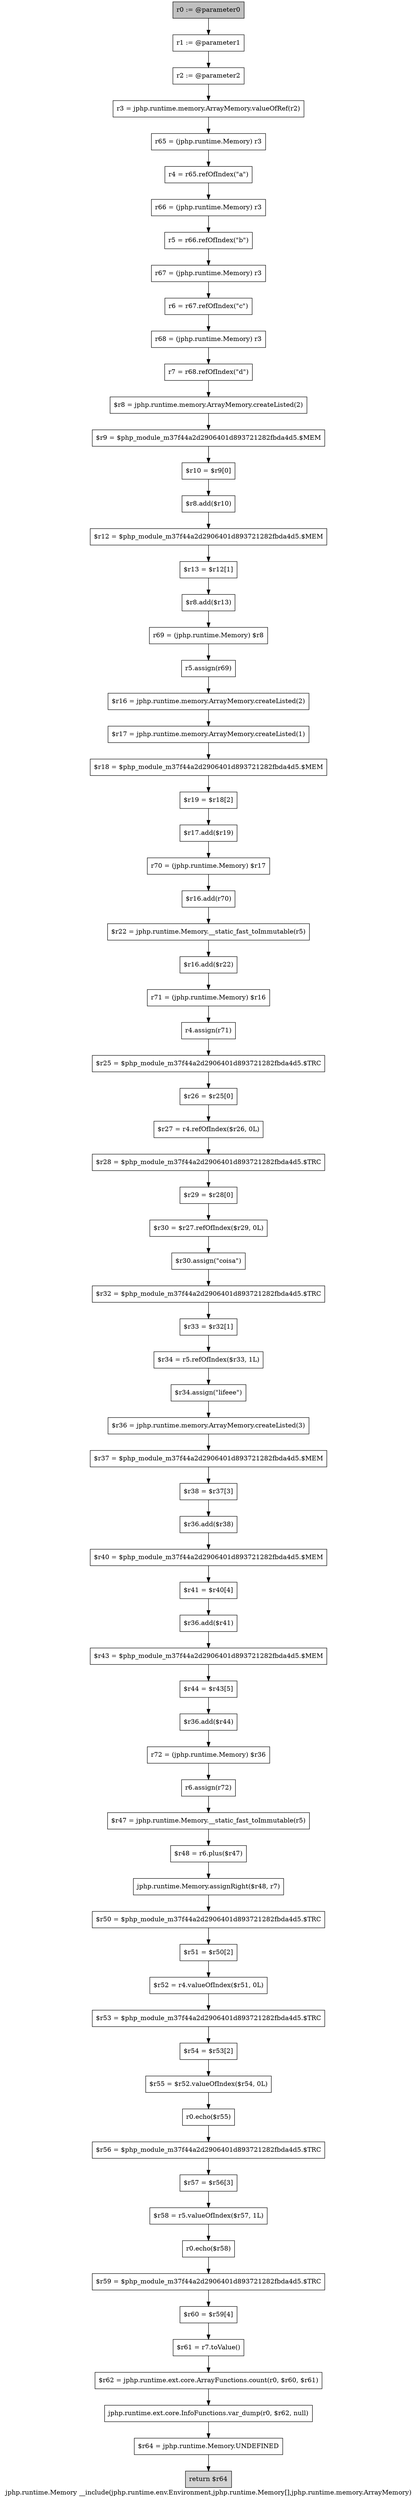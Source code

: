 digraph "jphp.runtime.Memory __include(jphp.runtime.env.Environment,jphp.runtime.Memory[],jphp.runtime.memory.ArrayMemory)" {
    label="jphp.runtime.Memory __include(jphp.runtime.env.Environment,jphp.runtime.Memory[],jphp.runtime.memory.ArrayMemory)";
    node [shape=box];
    "0" [style=filled,fillcolor=gray,label="r0 := @parameter0",];
    "1" [label="r1 := @parameter1",];
    "0"->"1";
    "2" [label="r2 := @parameter2",];
    "1"->"2";
    "3" [label="r3 = jphp.runtime.memory.ArrayMemory.valueOfRef(r2)",];
    "2"->"3";
    "4" [label="r65 = (jphp.runtime.Memory) r3",];
    "3"->"4";
    "5" [label="r4 = r65.refOfIndex(\"a\")",];
    "4"->"5";
    "6" [label="r66 = (jphp.runtime.Memory) r3",];
    "5"->"6";
    "7" [label="r5 = r66.refOfIndex(\"b\")",];
    "6"->"7";
    "8" [label="r67 = (jphp.runtime.Memory) r3",];
    "7"->"8";
    "9" [label="r6 = r67.refOfIndex(\"c\")",];
    "8"->"9";
    "10" [label="r68 = (jphp.runtime.Memory) r3",];
    "9"->"10";
    "11" [label="r7 = r68.refOfIndex(\"d\")",];
    "10"->"11";
    "12" [label="$r8 = jphp.runtime.memory.ArrayMemory.createListed(2)",];
    "11"->"12";
    "13" [label="$r9 = $php_module_m37f44a2d2906401d893721282fbda4d5.$MEM",];
    "12"->"13";
    "14" [label="$r10 = $r9[0]",];
    "13"->"14";
    "15" [label="$r8.add($r10)",];
    "14"->"15";
    "16" [label="$r12 = $php_module_m37f44a2d2906401d893721282fbda4d5.$MEM",];
    "15"->"16";
    "17" [label="$r13 = $r12[1]",];
    "16"->"17";
    "18" [label="$r8.add($r13)",];
    "17"->"18";
    "19" [label="r69 = (jphp.runtime.Memory) $r8",];
    "18"->"19";
    "20" [label="r5.assign(r69)",];
    "19"->"20";
    "21" [label="$r16 = jphp.runtime.memory.ArrayMemory.createListed(2)",];
    "20"->"21";
    "22" [label="$r17 = jphp.runtime.memory.ArrayMemory.createListed(1)",];
    "21"->"22";
    "23" [label="$r18 = $php_module_m37f44a2d2906401d893721282fbda4d5.$MEM",];
    "22"->"23";
    "24" [label="$r19 = $r18[2]",];
    "23"->"24";
    "25" [label="$r17.add($r19)",];
    "24"->"25";
    "26" [label="r70 = (jphp.runtime.Memory) $r17",];
    "25"->"26";
    "27" [label="$r16.add(r70)",];
    "26"->"27";
    "28" [label="$r22 = jphp.runtime.Memory.__static_fast_toImmutable(r5)",];
    "27"->"28";
    "29" [label="$r16.add($r22)",];
    "28"->"29";
    "30" [label="r71 = (jphp.runtime.Memory) $r16",];
    "29"->"30";
    "31" [label="r4.assign(r71)",];
    "30"->"31";
    "32" [label="$r25 = $php_module_m37f44a2d2906401d893721282fbda4d5.$TRC",];
    "31"->"32";
    "33" [label="$r26 = $r25[0]",];
    "32"->"33";
    "34" [label="$r27 = r4.refOfIndex($r26, 0L)",];
    "33"->"34";
    "35" [label="$r28 = $php_module_m37f44a2d2906401d893721282fbda4d5.$TRC",];
    "34"->"35";
    "36" [label="$r29 = $r28[0]",];
    "35"->"36";
    "37" [label="$r30 = $r27.refOfIndex($r29, 0L)",];
    "36"->"37";
    "38" [label="$r30.assign(\"coisa\")",];
    "37"->"38";
    "39" [label="$r32 = $php_module_m37f44a2d2906401d893721282fbda4d5.$TRC",];
    "38"->"39";
    "40" [label="$r33 = $r32[1]",];
    "39"->"40";
    "41" [label="$r34 = r5.refOfIndex($r33, 1L)",];
    "40"->"41";
    "42" [label="$r34.assign(\"lifeee\")",];
    "41"->"42";
    "43" [label="$r36 = jphp.runtime.memory.ArrayMemory.createListed(3)",];
    "42"->"43";
    "44" [label="$r37 = $php_module_m37f44a2d2906401d893721282fbda4d5.$MEM",];
    "43"->"44";
    "45" [label="$r38 = $r37[3]",];
    "44"->"45";
    "46" [label="$r36.add($r38)",];
    "45"->"46";
    "47" [label="$r40 = $php_module_m37f44a2d2906401d893721282fbda4d5.$MEM",];
    "46"->"47";
    "48" [label="$r41 = $r40[4]",];
    "47"->"48";
    "49" [label="$r36.add($r41)",];
    "48"->"49";
    "50" [label="$r43 = $php_module_m37f44a2d2906401d893721282fbda4d5.$MEM",];
    "49"->"50";
    "51" [label="$r44 = $r43[5]",];
    "50"->"51";
    "52" [label="$r36.add($r44)",];
    "51"->"52";
    "53" [label="r72 = (jphp.runtime.Memory) $r36",];
    "52"->"53";
    "54" [label="r6.assign(r72)",];
    "53"->"54";
    "55" [label="$r47 = jphp.runtime.Memory.__static_fast_toImmutable(r5)",];
    "54"->"55";
    "56" [label="$r48 = r6.plus($r47)",];
    "55"->"56";
    "57" [label="jphp.runtime.Memory.assignRight($r48, r7)",];
    "56"->"57";
    "58" [label="$r50 = $php_module_m37f44a2d2906401d893721282fbda4d5.$TRC",];
    "57"->"58";
    "59" [label="$r51 = $r50[2]",];
    "58"->"59";
    "60" [label="$r52 = r4.valueOfIndex($r51, 0L)",];
    "59"->"60";
    "61" [label="$r53 = $php_module_m37f44a2d2906401d893721282fbda4d5.$TRC",];
    "60"->"61";
    "62" [label="$r54 = $r53[2]",];
    "61"->"62";
    "63" [label="$r55 = $r52.valueOfIndex($r54, 0L)",];
    "62"->"63";
    "64" [label="r0.echo($r55)",];
    "63"->"64";
    "65" [label="$r56 = $php_module_m37f44a2d2906401d893721282fbda4d5.$TRC",];
    "64"->"65";
    "66" [label="$r57 = $r56[3]",];
    "65"->"66";
    "67" [label="$r58 = r5.valueOfIndex($r57, 1L)",];
    "66"->"67";
    "68" [label="r0.echo($r58)",];
    "67"->"68";
    "69" [label="$r59 = $php_module_m37f44a2d2906401d893721282fbda4d5.$TRC",];
    "68"->"69";
    "70" [label="$r60 = $r59[4]",];
    "69"->"70";
    "71" [label="$r61 = r7.toValue()",];
    "70"->"71";
    "72" [label="$r62 = jphp.runtime.ext.core.ArrayFunctions.count(r0, $r60, $r61)",];
    "71"->"72";
    "73" [label="jphp.runtime.ext.core.InfoFunctions.var_dump(r0, $r62, null)",];
    "72"->"73";
    "74" [label="$r64 = jphp.runtime.Memory.UNDEFINED",];
    "73"->"74";
    "75" [style=filled,fillcolor=lightgray,label="return $r64",];
    "74"->"75";
}
